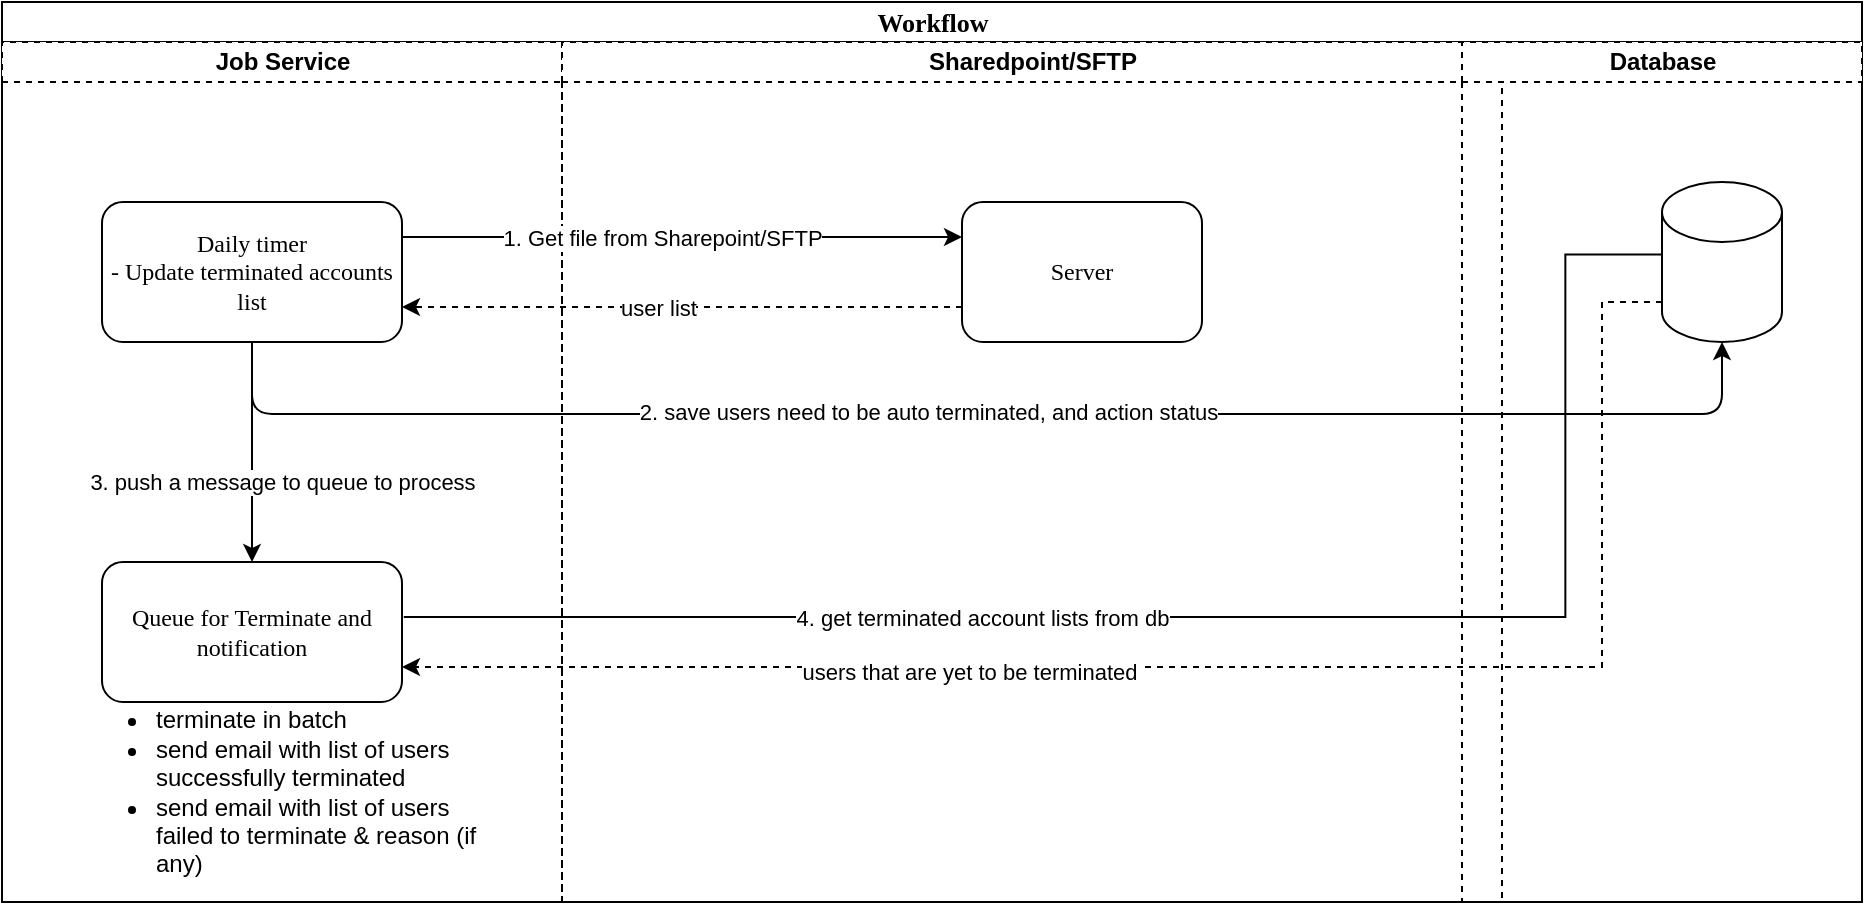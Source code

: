 <mxfile version="24.5.1" type="github">
  <diagram name="Page-1" id="74e2e168-ea6b-b213-b513-2b3c1d86103e">
    <mxGraphModel dx="1195" dy="615" grid="0" gridSize="10" guides="1" tooltips="1" connect="1" arrows="1" fold="1" page="1" pageScale="1" pageWidth="1100" pageHeight="850" background="none" math="0" shadow="0">
      <root>
        <mxCell id="0" />
        <mxCell id="1" parent="0" />
        <mxCell id="C44f-9Xv0R-iDv7mBQcy-54" value="&lt;font style=&quot;font-size: 13px;&quot;&gt;Workflow&lt;/font&gt;" style="swimlane;html=1;childLayout=stackLayout;startSize=20;rounded=0;shadow=0;labelBackgroundColor=none;strokeWidth=1;fontFamily=Verdana;fontSize=8;align=center;" vertex="1" parent="1">
          <mxGeometry x="80" y="50" width="930" height="450" as="geometry" />
        </mxCell>
        <mxCell id="C44f-9Xv0R-iDv7mBQcy-55" value="Job Service" style="swimlane;html=1;startSize=20;dashed=1;" vertex="1" parent="C44f-9Xv0R-iDv7mBQcy-54">
          <mxGeometry y="20" width="280" height="430" as="geometry" />
        </mxCell>
        <mxCell id="C44f-9Xv0R-iDv7mBQcy-56" value="&lt;font style=&quot;font-size: 12px;&quot;&gt;Daily timer&lt;/font&gt;&lt;div&gt;&lt;span style=&quot;font-size: 12px;&quot;&gt;- Update terminated accounts list&lt;/span&gt;&lt;/div&gt;" style="rounded=1;whiteSpace=wrap;html=1;shadow=0;labelBackgroundColor=none;strokeWidth=1;fontFamily=Verdana;fontSize=8;align=center;" vertex="1" parent="C44f-9Xv0R-iDv7mBQcy-55">
          <mxGeometry x="50" y="80" width="150" height="70" as="geometry" />
        </mxCell>
        <mxCell id="C44f-9Xv0R-iDv7mBQcy-57" value="&lt;span style=&quot;font-size: 12px;&quot;&gt;Queue for&amp;nbsp;&lt;/span&gt;&lt;span style=&quot;font-size: 12px; background-color: initial;&quot;&gt;Terminate and notification&lt;/span&gt;" style="rounded=1;whiteSpace=wrap;html=1;shadow=0;labelBackgroundColor=none;strokeWidth=1;fontFamily=Verdana;fontSize=8;align=center;" vertex="1" parent="C44f-9Xv0R-iDv7mBQcy-55">
          <mxGeometry x="50" y="260" width="150" height="70" as="geometry" />
        </mxCell>
        <mxCell id="C44f-9Xv0R-iDv7mBQcy-58" value="" style="endArrow=classic;html=1;rounded=0;exitX=0.5;exitY=1;exitDx=0;exitDy=0;entryX=0.5;entryY=0;entryDx=0;entryDy=0;" edge="1" parent="C44f-9Xv0R-iDv7mBQcy-55" source="C44f-9Xv0R-iDv7mBQcy-56" target="C44f-9Xv0R-iDv7mBQcy-57">
          <mxGeometry width="50" height="50" relative="1" as="geometry">
            <mxPoint x="410" y="190" as="sourcePoint" />
            <mxPoint x="460" y="140" as="targetPoint" />
          </mxGeometry>
        </mxCell>
        <mxCell id="C44f-9Xv0R-iDv7mBQcy-59" value="3. push a message to queue to process" style="edgeLabel;html=1;align=center;verticalAlign=middle;resizable=0;points=[];" vertex="1" connectable="0" parent="C44f-9Xv0R-iDv7mBQcy-58">
          <mxGeometry x="0.091" y="-1" relative="1" as="geometry">
            <mxPoint x="16" y="10" as="offset" />
          </mxGeometry>
        </mxCell>
        <mxCell id="C44f-9Xv0R-iDv7mBQcy-60" value="Sharedpoint/SFTP" style="swimlane;html=1;startSize=20;swimlaneLine=1;dashed=1;" vertex="1" parent="C44f-9Xv0R-iDv7mBQcy-54">
          <mxGeometry x="280" y="20" width="470" height="430" as="geometry" />
        </mxCell>
        <mxCell id="C44f-9Xv0R-iDv7mBQcy-61" value="&lt;font style=&quot;font-size: 12px;&quot;&gt;Server&lt;/font&gt;" style="rounded=1;whiteSpace=wrap;html=1;shadow=0;labelBackgroundColor=none;strokeWidth=1;fontFamily=Verdana;fontSize=8;align=center;" vertex="1" parent="C44f-9Xv0R-iDv7mBQcy-60">
          <mxGeometry x="200" y="80" width="120" height="70" as="geometry" />
        </mxCell>
        <mxCell id="C44f-9Xv0R-iDv7mBQcy-62" value="" style="endArrow=classic;html=1;rounded=0;edgeStyle=elbowEdgeStyle;exitX=1.006;exitY=0.393;exitDx=0;exitDy=0;entryX=-0.028;entryY=0.594;entryDx=0;entryDy=0;entryPerimeter=0;exitPerimeter=0;" edge="1" parent="C44f-9Xv0R-iDv7mBQcy-60" source="C44f-9Xv0R-iDv7mBQcy-57">
          <mxGeometry width="50" height="50" relative="1" as="geometry">
            <mxPoint x="-58.32" y="283.74" as="sourcePoint" />
            <mxPoint x="570.0" y="106.26" as="targetPoint" />
            <Array as="points">
              <mxPoint x="501.68" y="198.74" />
            </Array>
          </mxGeometry>
        </mxCell>
        <mxCell id="C44f-9Xv0R-iDv7mBQcy-63" value="4. get terminated account lists from db" style="edgeLabel;html=1;align=center;verticalAlign=middle;resizable=0;points=[];" vertex="1" connectable="0" parent="C44f-9Xv0R-iDv7mBQcy-62">
          <mxGeometry x="-0.361" y="-4" relative="1" as="geometry">
            <mxPoint x="23" y="-4" as="offset" />
          </mxGeometry>
        </mxCell>
        <mxCell id="C44f-9Xv0R-iDv7mBQcy-64" value="" style="endArrow=classic;html=1;rounded=0;entryX=1;entryY=0.75;entryDx=0;entryDy=0;exitX=0;exitY=0.75;exitDx=0;exitDy=0;dashed=1;" edge="1" parent="C44f-9Xv0R-iDv7mBQcy-54" source="C44f-9Xv0R-iDv7mBQcy-61" target="C44f-9Xv0R-iDv7mBQcy-56">
          <mxGeometry width="50" height="50" relative="1" as="geometry">
            <mxPoint x="360" y="210" as="sourcePoint" />
            <mxPoint x="410" y="160" as="targetPoint" />
          </mxGeometry>
        </mxCell>
        <mxCell id="C44f-9Xv0R-iDv7mBQcy-65" value="user list" style="edgeLabel;html=1;align=center;verticalAlign=middle;resizable=0;points=[];" vertex="1" connectable="0" parent="C44f-9Xv0R-iDv7mBQcy-64">
          <mxGeometry x="0.25" y="3" relative="1" as="geometry">
            <mxPoint x="23" y="-3" as="offset" />
          </mxGeometry>
        </mxCell>
        <mxCell id="C44f-9Xv0R-iDv7mBQcy-66" style="edgeStyle=orthogonalEdgeStyle;rounded=0;orthogonalLoop=1;jettySize=auto;html=1;entryX=0;entryY=0.25;entryDx=0;entryDy=0;exitX=1;exitY=0.25;exitDx=0;exitDy=0;" edge="1" parent="C44f-9Xv0R-iDv7mBQcy-54" source="C44f-9Xv0R-iDv7mBQcy-56" target="C44f-9Xv0R-iDv7mBQcy-61">
          <mxGeometry relative="1" as="geometry">
            <mxPoint x="330" y="170" as="targetPoint" />
            <Array as="points" />
          </mxGeometry>
        </mxCell>
        <mxCell id="C44f-9Xv0R-iDv7mBQcy-67" value="1. Get file from Sharepoint/SFTP" style="edgeLabel;html=1;align=center;verticalAlign=middle;resizable=0;points=[];" vertex="1" connectable="0" parent="C44f-9Xv0R-iDv7mBQcy-66">
          <mxGeometry x="-0.281" y="-3" relative="1" as="geometry">
            <mxPoint x="29" y="-3" as="offset" />
          </mxGeometry>
        </mxCell>
        <mxCell id="C44f-9Xv0R-iDv7mBQcy-68" value="Database" style="swimlane;html=1;startSize=20;dashed=1;" vertex="1" parent="1">
          <mxGeometry x="810" y="70" width="200" height="430" as="geometry" />
        </mxCell>
        <mxCell id="C44f-9Xv0R-iDv7mBQcy-69" value="" style="shape=cylinder3;whiteSpace=wrap;html=1;boundedLbl=1;backgroundOutline=1;size=15;" vertex="1" parent="C44f-9Xv0R-iDv7mBQcy-68">
          <mxGeometry x="100" y="70" width="60" height="80" as="geometry" />
        </mxCell>
        <mxCell id="C44f-9Xv0R-iDv7mBQcy-70" value="" style="endArrow=classic;html=1;rounded=1;edgeStyle=orthogonalEdgeStyle;curved=0;exitX=0.5;exitY=1;exitDx=0;exitDy=0;" edge="1" parent="1" source="C44f-9Xv0R-iDv7mBQcy-56" target="C44f-9Xv0R-iDv7mBQcy-69">
          <mxGeometry width="50" height="50" relative="1" as="geometry">
            <mxPoint x="210" y="250" as="sourcePoint" />
            <mxPoint x="580" y="280" as="targetPoint" />
            <Array as="points">
              <mxPoint x="205" y="256" />
              <mxPoint x="940" y="256" />
            </Array>
          </mxGeometry>
        </mxCell>
        <mxCell id="C44f-9Xv0R-iDv7mBQcy-71" value="2. save users need to be auto terminated, and action status" style="edgeLabel;html=1;align=center;verticalAlign=middle;resizable=0;points=[];" vertex="1" connectable="0" parent="C44f-9Xv0R-iDv7mBQcy-70">
          <mxGeometry x="-0.26" y="-1" relative="1" as="geometry">
            <mxPoint x="75" y="-2" as="offset" />
          </mxGeometry>
        </mxCell>
        <mxCell id="C44f-9Xv0R-iDv7mBQcy-72" value="" style="endArrow=classic;html=1;rounded=0;exitX=0;exitY=0.75;exitDx=0;exitDy=0;exitPerimeter=0;edgeStyle=elbowEdgeStyle;entryX=1;entryY=0.75;entryDx=0;entryDy=0;dashed=1;" edge="1" parent="1" source="C44f-9Xv0R-iDv7mBQcy-69" target="C44f-9Xv0R-iDv7mBQcy-57">
          <mxGeometry width="50" height="50" relative="1" as="geometry">
            <mxPoint x="490" y="260" as="sourcePoint" />
            <mxPoint x="540" y="210" as="targetPoint" />
            <Array as="points">
              <mxPoint x="880" y="290" />
            </Array>
          </mxGeometry>
        </mxCell>
        <mxCell id="C44f-9Xv0R-iDv7mBQcy-73" value="users that are yet to be terminated&amp;nbsp;" style="edgeLabel;html=1;align=center;verticalAlign=middle;resizable=0;points=[];" vertex="1" connectable="0" parent="C44f-9Xv0R-iDv7mBQcy-72">
          <mxGeometry x="0.36" y="2" relative="1" as="geometry">
            <mxPoint x="25" as="offset" />
          </mxGeometry>
        </mxCell>
        <mxCell id="C44f-9Xv0R-iDv7mBQcy-74" value="&lt;ul&gt;&lt;li&gt;terminate in batch&lt;/li&gt;&lt;li&gt;send email with list of users successfully terminated&lt;/li&gt;&lt;li&gt;send email with list of users failed to terminate &amp;amp; reason (if any)&lt;/li&gt;&lt;/ul&gt;" style="text;html=1;align=left;verticalAlign=middle;whiteSpace=wrap;rounded=0;" vertex="1" parent="1">
          <mxGeometry x="115" y="405" width="210" height="80" as="geometry" />
        </mxCell>
      </root>
    </mxGraphModel>
  </diagram>
</mxfile>
